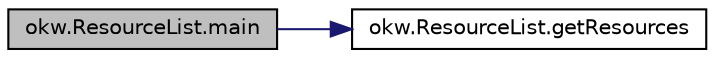 digraph "okw.ResourceList.main"
{
 // INTERACTIVE_SVG=YES
 // LATEX_PDF_SIZE
  edge [fontname="Helvetica",fontsize="10",labelfontname="Helvetica",labelfontsize="10"];
  node [fontname="Helvetica",fontsize="10",shape=record];
  rankdir="LR";
  Node1 [label="okw.ResourceList.main",height=0.2,width=0.4,color="black", fillcolor="grey75", style="filled", fontcolor="black",tooltip="list the resources that match args[0]"];
  Node1 -> Node2 [color="midnightblue",fontsize="10",style="solid",fontname="Helvetica"];
  Node2 [label="okw.ResourceList.getResources",height=0.2,width=0.4,color="black", fillcolor="white", style="filled",URL="$classokw_1_1_resource_list.html#ab5ff31b4dfa13bac57193c489aebd261",tooltip="for all elements of java.class.path get a Collection of resources Pattern pattern = Pattern...."];
}
